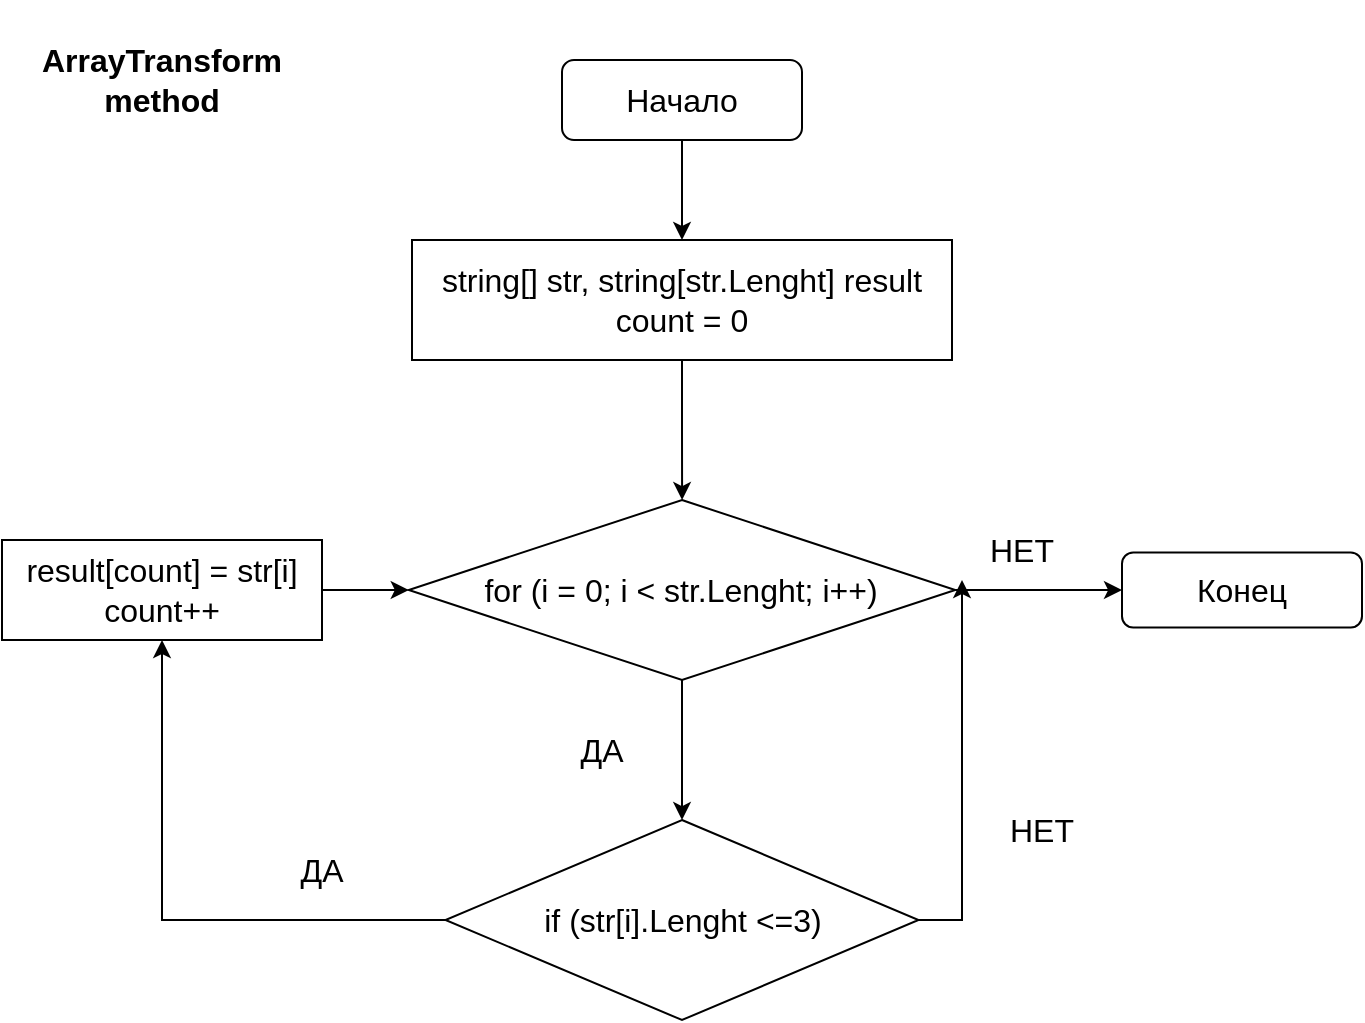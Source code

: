 <mxfile version="19.0.3" type="device"><diagram id="lPoEFxL4xmEeJIC9ehR6" name="Страница 1"><mxGraphModel dx="1102" dy="865" grid="1" gridSize="10" guides="1" tooltips="1" connect="1" arrows="1" fold="1" page="1" pageScale="1" pageWidth="827" pageHeight="1169" math="0" shadow="0"><root><mxCell id="0"/><mxCell id="1" parent="0"/><mxCell id="7HB5TCflAHippO1M8Wvo-1" value="&lt;span style=&quot;font-size: 16px;&quot;&gt;&lt;b&gt;ArrayTransform method&lt;/b&gt;&lt;/span&gt;" style="text;html=1;strokeColor=none;fillColor=none;align=center;verticalAlign=middle;whiteSpace=wrap;rounded=0;" vertex="1" parent="1"><mxGeometry x="40" y="40" width="160" height="80" as="geometry"/></mxCell><mxCell id="7HB5TCflAHippO1M8Wvo-5" value="" style="edgeStyle=orthogonalEdgeStyle;rounded=0;orthogonalLoop=1;jettySize=auto;html=1;fontSize=16;" edge="1" parent="1" source="7HB5TCflAHippO1M8Wvo-2" target="7HB5TCflAHippO1M8Wvo-3"><mxGeometry relative="1" as="geometry"/></mxCell><mxCell id="7HB5TCflAHippO1M8Wvo-2" value="Начало" style="rounded=1;whiteSpace=wrap;html=1;fontSize=16;" vertex="1" parent="1"><mxGeometry x="320" y="70" width="120" height="40" as="geometry"/></mxCell><mxCell id="7HB5TCflAHippO1M8Wvo-6" value="" style="edgeStyle=orthogonalEdgeStyle;rounded=0;orthogonalLoop=1;jettySize=auto;html=1;fontSize=16;" edge="1" parent="1" source="7HB5TCflAHippO1M8Wvo-3" target="7HB5TCflAHippO1M8Wvo-4"><mxGeometry relative="1" as="geometry"/></mxCell><mxCell id="7HB5TCflAHippO1M8Wvo-3" value="string[] str, string[str.Lenght] result&lt;br&gt;count = 0" style="rounded=0;whiteSpace=wrap;html=1;fontSize=16;" vertex="1" parent="1"><mxGeometry x="245" y="160" width="270" height="60" as="geometry"/></mxCell><mxCell id="7HB5TCflAHippO1M8Wvo-9" value="" style="edgeStyle=orthogonalEdgeStyle;rounded=0;orthogonalLoop=1;jettySize=auto;html=1;fontSize=16;" edge="1" parent="1" source="7HB5TCflAHippO1M8Wvo-4" target="7HB5TCflAHippO1M8Wvo-8"><mxGeometry relative="1" as="geometry"/></mxCell><mxCell id="7HB5TCflAHippO1M8Wvo-11" value="" style="edgeStyle=orthogonalEdgeStyle;rounded=0;orthogonalLoop=1;jettySize=auto;html=1;fontSize=16;" edge="1" parent="1" source="7HB5TCflAHippO1M8Wvo-4" target="7HB5TCflAHippO1M8Wvo-7"><mxGeometry relative="1" as="geometry"/></mxCell><mxCell id="7HB5TCflAHippO1M8Wvo-4" value="for (i = 0; i &amp;lt; str.Lenght; i++)" style="rhombus;whiteSpace=wrap;html=1;fontSize=16;" vertex="1" parent="1"><mxGeometry x="243.38" y="290" width="273.25" height="90" as="geometry"/></mxCell><mxCell id="7HB5TCflAHippO1M8Wvo-14" style="edgeStyle=orthogonalEdgeStyle;rounded=0;orthogonalLoop=1;jettySize=auto;html=1;entryX=0.5;entryY=1;entryDx=0;entryDy=0;fontSize=16;" edge="1" parent="1" source="7HB5TCflAHippO1M8Wvo-7" target="7HB5TCflAHippO1M8Wvo-13"><mxGeometry relative="1" as="geometry"/></mxCell><mxCell id="7HB5TCflAHippO1M8Wvo-17" style="edgeStyle=orthogonalEdgeStyle;rounded=0;orthogonalLoop=1;jettySize=auto;html=1;fontSize=16;entryX=0;entryY=1;entryDx=0;entryDy=0;" edge="1" parent="1" source="7HB5TCflAHippO1M8Wvo-7" target="7HB5TCflAHippO1M8Wvo-10"><mxGeometry relative="1" as="geometry"><mxPoint x="520" y="340" as="targetPoint"/></mxGeometry></mxCell><mxCell id="7HB5TCflAHippO1M8Wvo-7" value="if (str[i].Lenght &amp;lt;=3)" style="rhombus;whiteSpace=wrap;html=1;fontSize=16;" vertex="1" parent="1"><mxGeometry x="261.75" y="450" width="236.5" height="100" as="geometry"/></mxCell><mxCell id="7HB5TCflAHippO1M8Wvo-8" value="Конец" style="rounded=1;whiteSpace=wrap;html=1;fontSize=16;" vertex="1" parent="1"><mxGeometry x="600" y="316.25" width="120" height="37.5" as="geometry"/></mxCell><mxCell id="7HB5TCflAHippO1M8Wvo-10" value="НЕТ" style="text;html=1;strokeColor=none;fillColor=none;align=center;verticalAlign=middle;whiteSpace=wrap;rounded=0;fontSize=16;" vertex="1" parent="1"><mxGeometry x="520" y="300" width="60" height="30" as="geometry"/></mxCell><mxCell id="7HB5TCflAHippO1M8Wvo-12" value="ДА" style="text;html=1;strokeColor=none;fillColor=none;align=center;verticalAlign=middle;whiteSpace=wrap;rounded=0;fontSize=16;" vertex="1" parent="1"><mxGeometry x="310" y="400" width="60" height="30" as="geometry"/></mxCell><mxCell id="7HB5TCflAHippO1M8Wvo-15" value="" style="edgeStyle=orthogonalEdgeStyle;rounded=0;orthogonalLoop=1;jettySize=auto;html=1;fontSize=16;" edge="1" parent="1" source="7HB5TCflAHippO1M8Wvo-13" target="7HB5TCflAHippO1M8Wvo-4"><mxGeometry relative="1" as="geometry"/></mxCell><mxCell id="7HB5TCflAHippO1M8Wvo-13" value="result[count] = str[i]&lt;br&gt;count++" style="rounded=0;whiteSpace=wrap;html=1;fontSize=16;" vertex="1" parent="1"><mxGeometry x="40" y="310" width="160" height="50" as="geometry"/></mxCell><mxCell id="7HB5TCflAHippO1M8Wvo-16" value="ДА" style="text;html=1;strokeColor=none;fillColor=none;align=center;verticalAlign=middle;whiteSpace=wrap;rounded=0;fontSize=16;" vertex="1" parent="1"><mxGeometry x="170" y="460" width="60" height="30" as="geometry"/></mxCell><mxCell id="7HB5TCflAHippO1M8Wvo-18" value="НЕТ" style="text;html=1;strokeColor=none;fillColor=none;align=center;verticalAlign=middle;whiteSpace=wrap;rounded=0;fontSize=16;" vertex="1" parent="1"><mxGeometry x="530" y="440" width="60" height="30" as="geometry"/></mxCell></root></mxGraphModel></diagram></mxfile>